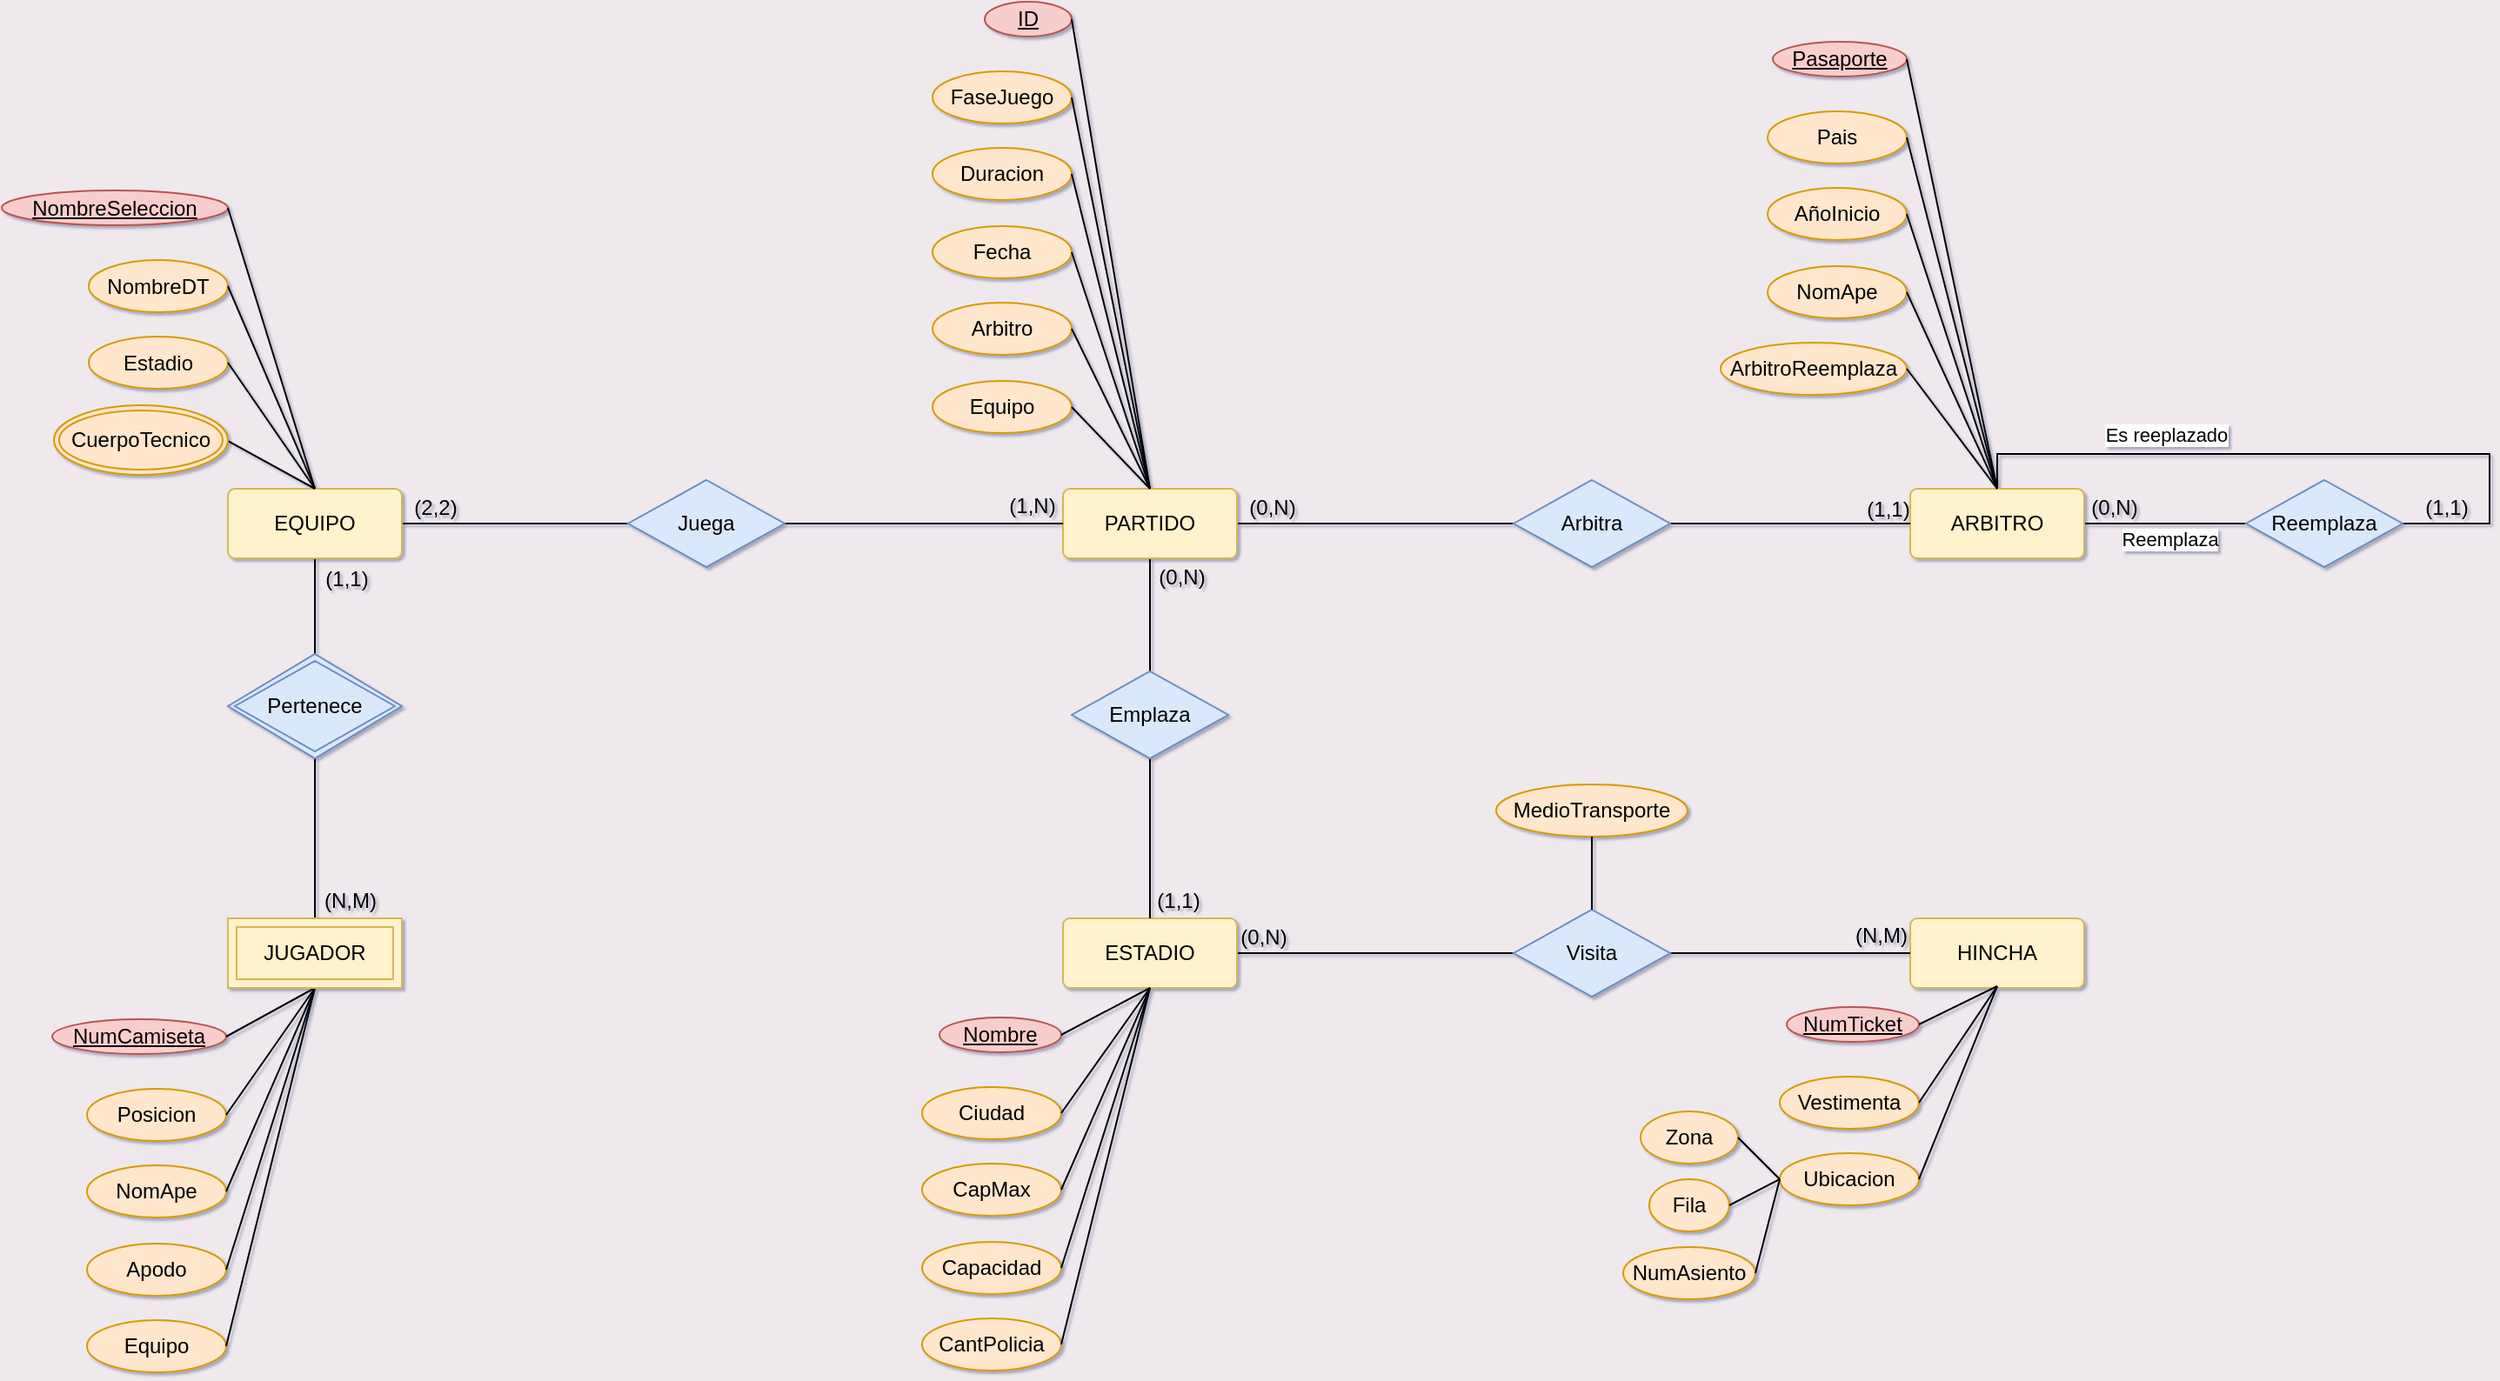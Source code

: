 <mxfile version="28.2.5">
  <diagram name="Página-1" id="hmPzd6-MISRAv3zJ79Oc">
    <mxGraphModel dx="868" dy="498" grid="1" gridSize="10" guides="1" tooltips="1" connect="1" arrows="1" fold="1" page="1" pageScale="1" pageWidth="1654" pageHeight="1169" background="light-dark(#efe9ee, #121212)" math="0" shadow="1">
      <root>
        <mxCell id="0" />
        <mxCell id="1" parent="0" />
        <mxCell id="b1jiOyI4bibXz9lMUhJJ-25" style="edgeStyle=orthogonalEdgeStyle;rounded=0;orthogonalLoop=1;jettySize=auto;html=1;entryX=0;entryY=0.5;entryDx=0;entryDy=0;endArrow=none;endFill=0;" edge="1" parent="1" source="b1jiOyI4bibXz9lMUhJJ-1" target="b1jiOyI4bibXz9lMUhJJ-8">
          <mxGeometry relative="1" as="geometry" />
        </mxCell>
        <mxCell id="b1jiOyI4bibXz9lMUhJJ-118" value="Reemplaza" style="edgeLabel;html=1;align=center;verticalAlign=middle;resizable=0;points=[];" vertex="1" connectable="0" parent="b1jiOyI4bibXz9lMUhJJ-25">
          <mxGeometry x="0.044" relative="1" as="geometry">
            <mxPoint y="9" as="offset" />
          </mxGeometry>
        </mxCell>
        <mxCell id="b1jiOyI4bibXz9lMUhJJ-1" value="ARBITRO" style="rounded=1;arcSize=10;whiteSpace=wrap;html=1;align=center;fillColor=#fff2cc;strokeColor=#d6b656;" vertex="1" parent="1">
          <mxGeometry x="1197" y="490" width="100" height="40" as="geometry" />
        </mxCell>
        <mxCell id="b1jiOyI4bibXz9lMUhJJ-14" style="edgeStyle=orthogonalEdgeStyle;rounded=0;orthogonalLoop=1;jettySize=auto;html=1;entryX=0;entryY=0.5;entryDx=0;entryDy=0;endArrow=none;endFill=0;" edge="1" parent="1" source="b1jiOyI4bibXz9lMUhJJ-4" target="b1jiOyI4bibXz9lMUhJJ-10">
          <mxGeometry relative="1" as="geometry" />
        </mxCell>
        <mxCell id="b1jiOyI4bibXz9lMUhJJ-21" style="edgeStyle=orthogonalEdgeStyle;rounded=0;orthogonalLoop=1;jettySize=auto;html=1;entryX=0.5;entryY=0;entryDx=0;entryDy=0;endArrow=none;endFill=0;" edge="1" parent="1" source="b1jiOyI4bibXz9lMUhJJ-4">
          <mxGeometry relative="1" as="geometry">
            <mxPoint x="280" y="585" as="targetPoint" />
          </mxGeometry>
        </mxCell>
        <mxCell id="b1jiOyI4bibXz9lMUhJJ-4" value="EQUIPO" style="rounded=1;arcSize=10;whiteSpace=wrap;html=1;align=center;fillColor=#fff2cc;strokeColor=#d6b656;" vertex="1" parent="1">
          <mxGeometry x="230" y="490" width="100" height="40" as="geometry" />
        </mxCell>
        <mxCell id="b1jiOyI4bibXz9lMUhJJ-5" value="HINCHA" style="rounded=1;arcSize=10;whiteSpace=wrap;html=1;align=center;fillColor=#fff2cc;strokeColor=#d6b656;" vertex="1" parent="1">
          <mxGeometry x="1197" y="737" width="100" height="40" as="geometry" />
        </mxCell>
        <mxCell id="b1jiOyI4bibXz9lMUhJJ-17" style="edgeStyle=orthogonalEdgeStyle;rounded=0;orthogonalLoop=1;jettySize=auto;html=1;entryX=0;entryY=0.5;entryDx=0;entryDy=0;endArrow=none;endFill=0;" edge="1" parent="1" source="b1jiOyI4bibXz9lMUhJJ-6" target="b1jiOyI4bibXz9lMUhJJ-11">
          <mxGeometry relative="1" as="geometry" />
        </mxCell>
        <mxCell id="b1jiOyI4bibXz9lMUhJJ-19" style="edgeStyle=orthogonalEdgeStyle;rounded=0;orthogonalLoop=1;jettySize=auto;html=1;endArrow=none;endFill=0;" edge="1" parent="1" source="b1jiOyI4bibXz9lMUhJJ-6" target="b1jiOyI4bibXz9lMUhJJ-13">
          <mxGeometry relative="1" as="geometry" />
        </mxCell>
        <mxCell id="b1jiOyI4bibXz9lMUhJJ-6" value="PARTIDO" style="rounded=1;arcSize=10;whiteSpace=wrap;html=1;align=center;fillColor=#fff2cc;strokeColor=#d6b656;" vertex="1" parent="1">
          <mxGeometry x="710" y="490" width="100" height="40" as="geometry" />
        </mxCell>
        <mxCell id="b1jiOyI4bibXz9lMUhJJ-23" style="edgeStyle=orthogonalEdgeStyle;rounded=0;orthogonalLoop=1;jettySize=auto;html=1;entryX=0;entryY=0.5;entryDx=0;entryDy=0;endArrow=none;endFill=0;" edge="1" parent="1" source="b1jiOyI4bibXz9lMUhJJ-7" target="b1jiOyI4bibXz9lMUhJJ-9">
          <mxGeometry relative="1" as="geometry" />
        </mxCell>
        <mxCell id="b1jiOyI4bibXz9lMUhJJ-7" value="ESTADIO" style="rounded=1;arcSize=10;whiteSpace=wrap;html=1;align=center;fillColor=#fff2cc;strokeColor=#d6b656;" vertex="1" parent="1">
          <mxGeometry x="710" y="737" width="100" height="40" as="geometry" />
        </mxCell>
        <mxCell id="b1jiOyI4bibXz9lMUhJJ-26" style="edgeStyle=orthogonalEdgeStyle;rounded=0;orthogonalLoop=1;jettySize=auto;html=1;entryX=0.5;entryY=0;entryDx=0;entryDy=0;exitX=1;exitY=0.5;exitDx=0;exitDy=0;endArrow=none;endFill=0;" edge="1" parent="1" source="b1jiOyI4bibXz9lMUhJJ-8" target="b1jiOyI4bibXz9lMUhJJ-1">
          <mxGeometry relative="1" as="geometry">
            <Array as="points">
              <mxPoint x="1530" y="510" />
              <mxPoint x="1530" y="470" />
              <mxPoint x="1247" y="470" />
            </Array>
          </mxGeometry>
        </mxCell>
        <mxCell id="b1jiOyI4bibXz9lMUhJJ-119" value="Es reeplazado" style="edgeLabel;html=1;align=center;verticalAlign=middle;resizable=0;points=[];" vertex="1" connectable="0" parent="b1jiOyI4bibXz9lMUhJJ-26">
          <mxGeometry x="0.344" y="-2" relative="1" as="geometry">
            <mxPoint x="-12" y="-9" as="offset" />
          </mxGeometry>
        </mxCell>
        <mxCell id="b1jiOyI4bibXz9lMUhJJ-8" value="Reemplaza" style="shape=rhombus;perimeter=rhombusPerimeter;whiteSpace=wrap;html=1;align=center;fillColor=#dae8fc;strokeColor=#6c8ebf;" vertex="1" parent="1">
          <mxGeometry x="1390" y="485" width="90" height="50" as="geometry" />
        </mxCell>
        <mxCell id="b1jiOyI4bibXz9lMUhJJ-24" style="edgeStyle=orthogonalEdgeStyle;rounded=0;orthogonalLoop=1;jettySize=auto;html=1;entryX=0;entryY=0.5;entryDx=0;entryDy=0;endArrow=none;endFill=0;" edge="1" parent="1" source="b1jiOyI4bibXz9lMUhJJ-9" target="b1jiOyI4bibXz9lMUhJJ-5">
          <mxGeometry relative="1" as="geometry" />
        </mxCell>
        <mxCell id="b1jiOyI4bibXz9lMUhJJ-9" value="Visita" style="shape=rhombus;perimeter=rhombusPerimeter;whiteSpace=wrap;html=1;align=center;fillColor=#dae8fc;strokeColor=#6c8ebf;" vertex="1" parent="1">
          <mxGeometry x="969" y="732" width="90" height="50" as="geometry" />
        </mxCell>
        <mxCell id="b1jiOyI4bibXz9lMUhJJ-15" style="edgeStyle=orthogonalEdgeStyle;rounded=0;orthogonalLoop=1;jettySize=auto;html=1;entryX=0;entryY=0.5;entryDx=0;entryDy=0;endArrow=none;endFill=0;" edge="1" parent="1" source="b1jiOyI4bibXz9lMUhJJ-10" target="b1jiOyI4bibXz9lMUhJJ-6">
          <mxGeometry relative="1" as="geometry" />
        </mxCell>
        <mxCell id="b1jiOyI4bibXz9lMUhJJ-10" value="Juega" style="shape=rhombus;perimeter=rhombusPerimeter;whiteSpace=wrap;html=1;align=center;fillColor=#dae8fc;strokeColor=#6c8ebf;" vertex="1" parent="1">
          <mxGeometry x="460" y="485" width="90" height="50" as="geometry" />
        </mxCell>
        <mxCell id="b1jiOyI4bibXz9lMUhJJ-18" style="edgeStyle=orthogonalEdgeStyle;rounded=0;orthogonalLoop=1;jettySize=auto;html=1;endArrow=none;endFill=0;" edge="1" parent="1" source="b1jiOyI4bibXz9lMUhJJ-11" target="b1jiOyI4bibXz9lMUhJJ-1">
          <mxGeometry relative="1" as="geometry" />
        </mxCell>
        <mxCell id="b1jiOyI4bibXz9lMUhJJ-11" value="Arbitra" style="shape=rhombus;perimeter=rhombusPerimeter;whiteSpace=wrap;html=1;align=center;fillColor=#dae8fc;strokeColor=#6c8ebf;" vertex="1" parent="1">
          <mxGeometry x="969" y="485" width="90" height="50" as="geometry" />
        </mxCell>
        <mxCell id="b1jiOyI4bibXz9lMUhJJ-22" style="edgeStyle=orthogonalEdgeStyle;rounded=0;orthogonalLoop=1;jettySize=auto;html=1;entryX=0.5;entryY=0;entryDx=0;entryDy=0;endArrow=none;endFill=0;" edge="1" parent="1">
          <mxGeometry relative="1" as="geometry">
            <mxPoint x="280" y="635" as="sourcePoint" />
            <mxPoint x="280" y="737" as="targetPoint" />
          </mxGeometry>
        </mxCell>
        <mxCell id="b1jiOyI4bibXz9lMUhJJ-20" style="edgeStyle=orthogonalEdgeStyle;rounded=0;orthogonalLoop=1;jettySize=auto;html=1;endArrow=none;endFill=0;" edge="1" parent="1" source="b1jiOyI4bibXz9lMUhJJ-13" target="b1jiOyI4bibXz9lMUhJJ-7">
          <mxGeometry relative="1" as="geometry" />
        </mxCell>
        <mxCell id="b1jiOyI4bibXz9lMUhJJ-13" value="Emplaza" style="shape=rhombus;perimeter=rhombusPerimeter;whiteSpace=wrap;html=1;align=center;fillColor=#dae8fc;strokeColor=#6c8ebf;" vertex="1" parent="1">
          <mxGeometry x="715" y="595" width="90" height="50" as="geometry" />
        </mxCell>
        <mxCell id="b1jiOyI4bibXz9lMUhJJ-27" value="ID" style="ellipse;whiteSpace=wrap;html=1;align=center;fontStyle=4;fillColor=#f8cecc;strokeColor=#b85450;" vertex="1" parent="1">
          <mxGeometry x="665" y="210" width="50" height="20" as="geometry" />
        </mxCell>
        <mxCell id="b1jiOyI4bibXz9lMUhJJ-28" value="Duracion" style="ellipse;whiteSpace=wrap;html=1;align=center;fillColor=#ffe6cc;strokeColor=#d79b00;" vertex="1" parent="1">
          <mxGeometry x="635" y="294" width="80" height="30" as="geometry" />
        </mxCell>
        <mxCell id="b1jiOyI4bibXz9lMUhJJ-29" value="FaseJuego" style="ellipse;whiteSpace=wrap;html=1;align=center;fillColor=#ffe6cc;strokeColor=#d79b00;" vertex="1" parent="1">
          <mxGeometry x="635" y="250" width="80" height="30" as="geometry" />
        </mxCell>
        <mxCell id="b1jiOyI4bibXz9lMUhJJ-30" value="Fecha" style="ellipse;whiteSpace=wrap;html=1;align=center;fillColor=#ffe6cc;strokeColor=#d79b00;" vertex="1" parent="1">
          <mxGeometry x="635" y="339" width="80" height="30" as="geometry" />
        </mxCell>
        <mxCell id="b1jiOyI4bibXz9lMUhJJ-32" value="Arbitro" style="ellipse;whiteSpace=wrap;html=1;align=center;fillColor=#ffe6cc;strokeColor=#d79b00;" vertex="1" parent="1">
          <mxGeometry x="635" y="383" width="80" height="30" as="geometry" />
        </mxCell>
        <mxCell id="b1jiOyI4bibXz9lMUhJJ-33" value="Equipo" style="ellipse;whiteSpace=wrap;html=1;align=center;fillColor=#ffe6cc;strokeColor=#d79b00;" vertex="1" parent="1">
          <mxGeometry x="635" y="428" width="80" height="30" as="geometry" />
        </mxCell>
        <mxCell id="b1jiOyI4bibXz9lMUhJJ-35" value="" style="endArrow=none;html=1;rounded=0;exitX=1;exitY=0.5;exitDx=0;exitDy=0;entryX=0.5;entryY=0;entryDx=0;entryDy=0;" edge="1" parent="1" source="b1jiOyI4bibXz9lMUhJJ-27" target="b1jiOyI4bibXz9lMUhJJ-6">
          <mxGeometry relative="1" as="geometry">
            <mxPoint x="780" y="550" as="sourcePoint" />
            <mxPoint x="940" y="550" as="targetPoint" />
          </mxGeometry>
        </mxCell>
        <mxCell id="b1jiOyI4bibXz9lMUhJJ-38" value="" style="endArrow=none;html=1;rounded=0;exitX=1;exitY=0.5;exitDx=0;exitDy=0;entryX=0.5;entryY=0;entryDx=0;entryDy=0;" edge="1" parent="1" source="b1jiOyI4bibXz9lMUhJJ-29" target="b1jiOyI4bibXz9lMUhJJ-6">
          <mxGeometry relative="1" as="geometry">
            <mxPoint x="730" y="340" as="sourcePoint" />
            <mxPoint x="775" y="610" as="targetPoint" />
          </mxGeometry>
        </mxCell>
        <mxCell id="b1jiOyI4bibXz9lMUhJJ-39" value="" style="endArrow=none;html=1;rounded=0;exitX=1;exitY=0.5;exitDx=0;exitDy=0;entryX=0.5;entryY=0;entryDx=0;entryDy=0;" edge="1" parent="1" source="b1jiOyI4bibXz9lMUhJJ-28" target="b1jiOyI4bibXz9lMUhJJ-6">
          <mxGeometry relative="1" as="geometry">
            <mxPoint x="790" y="360" as="sourcePoint" />
            <mxPoint x="835" y="630" as="targetPoint" />
          </mxGeometry>
        </mxCell>
        <mxCell id="b1jiOyI4bibXz9lMUhJJ-40" value="" style="endArrow=none;html=1;rounded=0;exitX=1;exitY=0.5;exitDx=0;exitDy=0;entryX=0.5;entryY=0;entryDx=0;entryDy=0;" edge="1" parent="1" source="b1jiOyI4bibXz9lMUhJJ-30" target="b1jiOyI4bibXz9lMUhJJ-6">
          <mxGeometry relative="1" as="geometry">
            <mxPoint x="770" y="390" as="sourcePoint" />
            <mxPoint x="815" y="660" as="targetPoint" />
          </mxGeometry>
        </mxCell>
        <mxCell id="b1jiOyI4bibXz9lMUhJJ-41" value="" style="endArrow=none;html=1;rounded=0;exitX=1;exitY=0.5;exitDx=0;exitDy=0;entryX=0.5;entryY=0;entryDx=0;entryDy=0;" edge="1" parent="1" source="b1jiOyI4bibXz9lMUhJJ-32" target="b1jiOyI4bibXz9lMUhJJ-6">
          <mxGeometry relative="1" as="geometry">
            <mxPoint x="790" y="430" as="sourcePoint" />
            <mxPoint x="835" y="700" as="targetPoint" />
          </mxGeometry>
        </mxCell>
        <mxCell id="b1jiOyI4bibXz9lMUhJJ-42" value="" style="endArrow=none;html=1;rounded=0;exitX=1;exitY=0.5;exitDx=0;exitDy=0;" edge="1" parent="1" source="b1jiOyI4bibXz9lMUhJJ-33">
          <mxGeometry relative="1" as="geometry">
            <mxPoint x="770" y="370" as="sourcePoint" />
            <mxPoint x="760" y="490" as="targetPoint" />
          </mxGeometry>
        </mxCell>
        <mxCell id="b1jiOyI4bibXz9lMUhJJ-44" value="Pasaporte" style="ellipse;whiteSpace=wrap;html=1;align=center;fontStyle=4;fillColor=#f8cecc;strokeColor=#b85450;" vertex="1" parent="1">
          <mxGeometry x="1118" y="233" width="77" height="20" as="geometry" />
        </mxCell>
        <mxCell id="b1jiOyI4bibXz9lMUhJJ-45" value="AñoInicio" style="ellipse;whiteSpace=wrap;html=1;align=center;fillColor=#ffe6cc;strokeColor=#d79b00;" vertex="1" parent="1">
          <mxGeometry x="1115" y="317" width="80" height="30" as="geometry" />
        </mxCell>
        <mxCell id="b1jiOyI4bibXz9lMUhJJ-46" value="Pais" style="ellipse;whiteSpace=wrap;html=1;align=center;fillColor=#ffe6cc;strokeColor=#d79b00;" vertex="1" parent="1">
          <mxGeometry x="1115" y="273" width="80" height="30" as="geometry" />
        </mxCell>
        <mxCell id="b1jiOyI4bibXz9lMUhJJ-47" value="NomApe" style="ellipse;whiteSpace=wrap;html=1;align=center;fillColor=#ffe6cc;strokeColor=#d79b00;" vertex="1" parent="1">
          <mxGeometry x="1115" y="362" width="80" height="30" as="geometry" />
        </mxCell>
        <mxCell id="b1jiOyI4bibXz9lMUhJJ-48" value="ArbitroReemplaza" style="ellipse;whiteSpace=wrap;html=1;align=center;fillColor=#ffe6cc;strokeColor=#d79b00;" vertex="1" parent="1">
          <mxGeometry x="1088" y="406" width="107" height="30" as="geometry" />
        </mxCell>
        <mxCell id="b1jiOyI4bibXz9lMUhJJ-50" value="" style="endArrow=none;html=1;rounded=0;exitX=1;exitY=0.5;exitDx=0;exitDy=0;entryX=0.5;entryY=0;entryDx=0;entryDy=0;" edge="1" parent="1" source="b1jiOyI4bibXz9lMUhJJ-44" target="b1jiOyI4bibXz9lMUhJJ-1">
          <mxGeometry relative="1" as="geometry">
            <mxPoint x="1262" y="540" as="sourcePoint" />
            <mxPoint x="1242" y="480" as="targetPoint" />
          </mxGeometry>
        </mxCell>
        <mxCell id="b1jiOyI4bibXz9lMUhJJ-51" value="" style="endArrow=none;html=1;rounded=0;exitX=1;exitY=0.5;exitDx=0;exitDy=0;entryX=0.5;entryY=0;entryDx=0;entryDy=0;" edge="1" parent="1" source="b1jiOyI4bibXz9lMUhJJ-46" target="b1jiOyI4bibXz9lMUhJJ-1">
          <mxGeometry relative="1" as="geometry">
            <mxPoint x="1212" y="330" as="sourcePoint" />
            <mxPoint x="1242" y="480" as="targetPoint" />
          </mxGeometry>
        </mxCell>
        <mxCell id="b1jiOyI4bibXz9lMUhJJ-52" value="" style="endArrow=none;html=1;rounded=0;exitX=1;exitY=0.5;exitDx=0;exitDy=0;entryX=0.5;entryY=0;entryDx=0;entryDy=0;" edge="1" parent="1" source="b1jiOyI4bibXz9lMUhJJ-45" target="b1jiOyI4bibXz9lMUhJJ-1">
          <mxGeometry relative="1" as="geometry">
            <mxPoint x="1272" y="350" as="sourcePoint" />
            <mxPoint x="1250" y="490" as="targetPoint" />
          </mxGeometry>
        </mxCell>
        <mxCell id="b1jiOyI4bibXz9lMUhJJ-53" value="" style="endArrow=none;html=1;rounded=0;exitX=1;exitY=0.5;exitDx=0;exitDy=0;entryX=0.5;entryY=0;entryDx=0;entryDy=0;" edge="1" parent="1" source="b1jiOyI4bibXz9lMUhJJ-47" target="b1jiOyI4bibXz9lMUhJJ-1">
          <mxGeometry relative="1" as="geometry">
            <mxPoint x="1252" y="380" as="sourcePoint" />
            <mxPoint x="1250" y="490" as="targetPoint" />
          </mxGeometry>
        </mxCell>
        <mxCell id="b1jiOyI4bibXz9lMUhJJ-54" value="" style="endArrow=none;html=1;rounded=0;exitX=1;exitY=0.5;exitDx=0;exitDy=0;entryX=0.5;entryY=0;entryDx=0;entryDy=0;" edge="1" parent="1" source="b1jiOyI4bibXz9lMUhJJ-48" target="b1jiOyI4bibXz9lMUhJJ-1">
          <mxGeometry relative="1" as="geometry">
            <mxPoint x="1272" y="420" as="sourcePoint" />
            <mxPoint x="1250" y="490" as="targetPoint" />
          </mxGeometry>
        </mxCell>
        <mxCell id="b1jiOyI4bibXz9lMUhJJ-56" value="NombreSeleccion" style="ellipse;whiteSpace=wrap;html=1;align=center;fontStyle=4;fillColor=#f8cecc;strokeColor=#b85450;" vertex="1" parent="1">
          <mxGeometry x="100" y="318.5" width="130" height="20" as="geometry" />
        </mxCell>
        <mxCell id="b1jiOyI4bibXz9lMUhJJ-57" value="Estadio" style="ellipse;whiteSpace=wrap;html=1;align=center;fillColor=#ffe6cc;strokeColor=#d79b00;" vertex="1" parent="1">
          <mxGeometry x="150" y="402.5" width="80" height="30" as="geometry" />
        </mxCell>
        <mxCell id="b1jiOyI4bibXz9lMUhJJ-58" value="NombreDT" style="ellipse;whiteSpace=wrap;html=1;align=center;fillColor=#ffe6cc;strokeColor=#d79b00;" vertex="1" parent="1">
          <mxGeometry x="150" y="358.5" width="80" height="30" as="geometry" />
        </mxCell>
        <mxCell id="b1jiOyI4bibXz9lMUhJJ-62" value="" style="endArrow=none;html=1;rounded=0;exitX=1;exitY=0.5;exitDx=0;exitDy=0;entryX=0.5;entryY=0;entryDx=0;entryDy=0;" edge="1" parent="1" source="b1jiOyI4bibXz9lMUhJJ-56" target="b1jiOyI4bibXz9lMUhJJ-4">
          <mxGeometry relative="1" as="geometry">
            <mxPoint x="325" y="500" as="sourcePoint" />
            <mxPoint x="305" y="440" as="targetPoint" />
          </mxGeometry>
        </mxCell>
        <mxCell id="b1jiOyI4bibXz9lMUhJJ-63" value="" style="endArrow=none;html=1;rounded=0;exitX=1;exitY=0.5;exitDx=0;exitDy=0;entryX=0.5;entryY=0;entryDx=0;entryDy=0;" edge="1" parent="1" source="b1jiOyI4bibXz9lMUhJJ-58" target="b1jiOyI4bibXz9lMUhJJ-4">
          <mxGeometry relative="1" as="geometry">
            <mxPoint x="275" y="290" as="sourcePoint" />
            <mxPoint x="300" y="470" as="targetPoint" />
          </mxGeometry>
        </mxCell>
        <mxCell id="b1jiOyI4bibXz9lMUhJJ-64" value="" style="endArrow=none;html=1;rounded=0;exitX=1;exitY=0.5;exitDx=0;exitDy=0;entryX=0.5;entryY=0;entryDx=0;entryDy=0;" edge="1" parent="1" source="b1jiOyI4bibXz9lMUhJJ-57" target="b1jiOyI4bibXz9lMUhJJ-4">
          <mxGeometry relative="1" as="geometry">
            <mxPoint x="335" y="310" as="sourcePoint" />
            <mxPoint x="305" y="440" as="targetPoint" />
          </mxGeometry>
        </mxCell>
        <mxCell id="b1jiOyI4bibXz9lMUhJJ-65" value="" style="endArrow=none;html=1;rounded=0;exitX=1;exitY=0.5;exitDx=0;exitDy=0;entryX=0.5;entryY=0;entryDx=0;entryDy=0;" edge="1" parent="1" target="b1jiOyI4bibXz9lMUhJJ-4">
          <mxGeometry relative="1" as="geometry">
            <mxPoint x="230" y="462.5" as="sourcePoint" />
            <mxPoint x="305" y="440" as="targetPoint" />
          </mxGeometry>
        </mxCell>
        <mxCell id="b1jiOyI4bibXz9lMUhJJ-68" value="NumCamiseta" style="ellipse;whiteSpace=wrap;html=1;align=center;fontStyle=4;fillColor=#f8cecc;strokeColor=#b85450;" vertex="1" parent="1">
          <mxGeometry x="129" y="795" width="100" height="20" as="geometry" />
        </mxCell>
        <mxCell id="b1jiOyI4bibXz9lMUhJJ-69" value="NomApe" style="ellipse;whiteSpace=wrap;html=1;align=center;fillColor=#ffe6cc;strokeColor=#d79b00;" vertex="1" parent="1">
          <mxGeometry x="149" y="879" width="80" height="30" as="geometry" />
        </mxCell>
        <mxCell id="b1jiOyI4bibXz9lMUhJJ-70" value="Posicion" style="ellipse;whiteSpace=wrap;html=1;align=center;fillColor=#ffe6cc;strokeColor=#d79b00;" vertex="1" parent="1">
          <mxGeometry x="149" y="835" width="80" height="30" as="geometry" />
        </mxCell>
        <mxCell id="b1jiOyI4bibXz9lMUhJJ-71" value="Apodo" style="ellipse;whiteSpace=wrap;html=1;align=center;fillColor=#ffe6cc;strokeColor=#d79b00;" vertex="1" parent="1">
          <mxGeometry x="149" y="924" width="80" height="30" as="geometry" />
        </mxCell>
        <mxCell id="b1jiOyI4bibXz9lMUhJJ-72" value="Equipo" style="ellipse;whiteSpace=wrap;html=1;align=center;fillColor=#ffe6cc;strokeColor=#d79b00;" vertex="1" parent="1">
          <mxGeometry x="149" y="968" width="80" height="30" as="geometry" />
        </mxCell>
        <mxCell id="b1jiOyI4bibXz9lMUhJJ-74" value="" style="endArrow=none;html=1;rounded=0;exitX=1;exitY=0.5;exitDx=0;exitDy=0;entryX=0.5;entryY=1;entryDx=0;entryDy=0;" edge="1" parent="1" source="b1jiOyI4bibXz9lMUhJJ-68">
          <mxGeometry relative="1" as="geometry">
            <mxPoint x="265" y="1276" as="sourcePoint" />
            <mxPoint x="280" y="777" as="targetPoint" />
          </mxGeometry>
        </mxCell>
        <mxCell id="b1jiOyI4bibXz9lMUhJJ-75" value="" style="endArrow=none;html=1;rounded=0;exitX=1;exitY=0.5;exitDx=0;exitDy=0;entryX=0.5;entryY=1;entryDx=0;entryDy=0;" edge="1" parent="1" source="b1jiOyI4bibXz9lMUhJJ-70">
          <mxGeometry relative="1" as="geometry">
            <mxPoint x="215" y="1066" as="sourcePoint" />
            <mxPoint x="280" y="777" as="targetPoint" />
          </mxGeometry>
        </mxCell>
        <mxCell id="b1jiOyI4bibXz9lMUhJJ-76" value="" style="endArrow=none;html=1;rounded=0;exitX=1;exitY=0.5;exitDx=0;exitDy=0;entryX=0.5;entryY=1;entryDx=0;entryDy=0;" edge="1" parent="1" source="b1jiOyI4bibXz9lMUhJJ-69">
          <mxGeometry relative="1" as="geometry">
            <mxPoint x="275" y="1086" as="sourcePoint" />
            <mxPoint x="280" y="777" as="targetPoint" />
          </mxGeometry>
        </mxCell>
        <mxCell id="b1jiOyI4bibXz9lMUhJJ-77" value="" style="endArrow=none;html=1;rounded=0;exitX=1;exitY=0.5;exitDx=0;exitDy=0;entryX=0.5;entryY=1;entryDx=0;entryDy=0;" edge="1" parent="1" source="b1jiOyI4bibXz9lMUhJJ-71">
          <mxGeometry relative="1" as="geometry">
            <mxPoint x="255" y="1116" as="sourcePoint" />
            <mxPoint x="280" y="777" as="targetPoint" />
          </mxGeometry>
        </mxCell>
        <mxCell id="b1jiOyI4bibXz9lMUhJJ-78" value="" style="endArrow=none;html=1;rounded=0;exitX=1;exitY=0.5;exitDx=0;exitDy=0;entryX=0.5;entryY=1;entryDx=0;entryDy=0;" edge="1" parent="1" source="b1jiOyI4bibXz9lMUhJJ-72">
          <mxGeometry relative="1" as="geometry">
            <mxPoint x="275" y="1156" as="sourcePoint" />
            <mxPoint x="280" y="777" as="targetPoint" />
          </mxGeometry>
        </mxCell>
        <mxCell id="b1jiOyI4bibXz9lMUhJJ-80" value="Nombre" style="ellipse;whiteSpace=wrap;html=1;align=center;fontStyle=4;fillColor=#f8cecc;strokeColor=#b85450;" vertex="1" parent="1">
          <mxGeometry x="639" y="794" width="70" height="20" as="geometry" />
        </mxCell>
        <mxCell id="b1jiOyI4bibXz9lMUhJJ-81" value="CapMax" style="ellipse;whiteSpace=wrap;html=1;align=center;fillColor=#ffe6cc;strokeColor=#d79b00;" vertex="1" parent="1">
          <mxGeometry x="629" y="878" width="80" height="30" as="geometry" />
        </mxCell>
        <mxCell id="b1jiOyI4bibXz9lMUhJJ-82" value="Ciudad" style="ellipse;whiteSpace=wrap;html=1;align=center;fillColor=#ffe6cc;strokeColor=#d79b00;" vertex="1" parent="1">
          <mxGeometry x="629" y="834" width="80" height="30" as="geometry" />
        </mxCell>
        <mxCell id="b1jiOyI4bibXz9lMUhJJ-83" value="Capacidad" style="ellipse;whiteSpace=wrap;html=1;align=center;fillColor=#ffe6cc;strokeColor=#d79b00;" vertex="1" parent="1">
          <mxGeometry x="629" y="923" width="80" height="30" as="geometry" />
        </mxCell>
        <mxCell id="b1jiOyI4bibXz9lMUhJJ-84" value="CantPolicia" style="ellipse;whiteSpace=wrap;html=1;align=center;fillColor=#ffe6cc;strokeColor=#d79b00;" vertex="1" parent="1">
          <mxGeometry x="629" y="967" width="80" height="30" as="geometry" />
        </mxCell>
        <mxCell id="b1jiOyI4bibXz9lMUhJJ-85" value="" style="endArrow=none;html=1;rounded=0;exitX=1;exitY=0.5;exitDx=0;exitDy=0;entryX=0.5;entryY=1;entryDx=0;entryDy=0;" edge="1" parent="1" source="b1jiOyI4bibXz9lMUhJJ-80" target="b1jiOyI4bibXz9lMUhJJ-7">
          <mxGeometry relative="1" as="geometry">
            <mxPoint x="745" y="1275" as="sourcePoint" />
            <mxPoint x="760" y="776" as="targetPoint" />
          </mxGeometry>
        </mxCell>
        <mxCell id="b1jiOyI4bibXz9lMUhJJ-86" value="" style="endArrow=none;html=1;rounded=0;exitX=1;exitY=0.5;exitDx=0;exitDy=0;entryX=0.5;entryY=1;entryDx=0;entryDy=0;" edge="1" parent="1" source="b1jiOyI4bibXz9lMUhJJ-82" target="b1jiOyI4bibXz9lMUhJJ-7">
          <mxGeometry relative="1" as="geometry">
            <mxPoint x="695" y="1065" as="sourcePoint" />
            <mxPoint x="760" y="776" as="targetPoint" />
          </mxGeometry>
        </mxCell>
        <mxCell id="b1jiOyI4bibXz9lMUhJJ-87" value="" style="endArrow=none;html=1;rounded=0;exitX=1;exitY=0.5;exitDx=0;exitDy=0;entryX=0.5;entryY=1;entryDx=0;entryDy=0;" edge="1" parent="1" source="b1jiOyI4bibXz9lMUhJJ-81" target="b1jiOyI4bibXz9lMUhJJ-7">
          <mxGeometry relative="1" as="geometry">
            <mxPoint x="755" y="1085" as="sourcePoint" />
            <mxPoint x="760" y="776" as="targetPoint" />
          </mxGeometry>
        </mxCell>
        <mxCell id="b1jiOyI4bibXz9lMUhJJ-88" value="" style="endArrow=none;html=1;rounded=0;exitX=1;exitY=0.5;exitDx=0;exitDy=0;entryX=0.5;entryY=1;entryDx=0;entryDy=0;" edge="1" parent="1" source="b1jiOyI4bibXz9lMUhJJ-83" target="b1jiOyI4bibXz9lMUhJJ-7">
          <mxGeometry relative="1" as="geometry">
            <mxPoint x="735" y="1115" as="sourcePoint" />
            <mxPoint x="760" y="776" as="targetPoint" />
          </mxGeometry>
        </mxCell>
        <mxCell id="b1jiOyI4bibXz9lMUhJJ-89" value="" style="endArrow=none;html=1;rounded=0;exitX=1;exitY=0.5;exitDx=0;exitDy=0;entryX=0.5;entryY=1;entryDx=0;entryDy=0;" edge="1" parent="1" source="b1jiOyI4bibXz9lMUhJJ-84" target="b1jiOyI4bibXz9lMUhJJ-7">
          <mxGeometry relative="1" as="geometry">
            <mxPoint x="755" y="1155" as="sourcePoint" />
            <mxPoint x="760" y="776" as="targetPoint" />
          </mxGeometry>
        </mxCell>
        <mxCell id="b1jiOyI4bibXz9lMUhJJ-90" value="NumTicket" style="ellipse;whiteSpace=wrap;html=1;align=center;fontStyle=4;fillColor=#f8cecc;strokeColor=#b85450;" vertex="1" parent="1">
          <mxGeometry x="1126" y="788" width="76" height="20" as="geometry" />
        </mxCell>
        <mxCell id="b1jiOyI4bibXz9lMUhJJ-91" value="Ubicacion" style="ellipse;whiteSpace=wrap;html=1;align=center;fillColor=#ffe6cc;strokeColor=#d79b00;" vertex="1" parent="1">
          <mxGeometry x="1122" y="872" width="80" height="30" as="geometry" />
        </mxCell>
        <mxCell id="b1jiOyI4bibXz9lMUhJJ-92" value="Vestimenta" style="ellipse;whiteSpace=wrap;html=1;align=center;fillColor=#ffe6cc;strokeColor=#d79b00;" vertex="1" parent="1">
          <mxGeometry x="1122" y="828" width="80" height="30" as="geometry" />
        </mxCell>
        <mxCell id="b1jiOyI4bibXz9lMUhJJ-93" value="Zona" style="ellipse;whiteSpace=wrap;html=1;align=center;fillColor=#ffe6cc;strokeColor=#d79b00;" vertex="1" parent="1">
          <mxGeometry x="1042" y="848" width="56" height="30" as="geometry" />
        </mxCell>
        <mxCell id="b1jiOyI4bibXz9lMUhJJ-94" value="Fila" style="ellipse;whiteSpace=wrap;html=1;align=center;fillColor=#ffe6cc;strokeColor=#d79b00;" vertex="1" parent="1">
          <mxGeometry x="1047" y="887" width="46" height="30" as="geometry" />
        </mxCell>
        <mxCell id="b1jiOyI4bibXz9lMUhJJ-95" value="" style="endArrow=none;html=1;rounded=0;exitX=1;exitY=0.5;exitDx=0;exitDy=0;entryX=0.5;entryY=1;entryDx=0;entryDy=0;" edge="1" parent="1" source="b1jiOyI4bibXz9lMUhJJ-90">
          <mxGeometry relative="1" as="geometry">
            <mxPoint x="1232" y="1275" as="sourcePoint" />
            <mxPoint x="1247" y="776" as="targetPoint" />
          </mxGeometry>
        </mxCell>
        <mxCell id="b1jiOyI4bibXz9lMUhJJ-96" value="" style="endArrow=none;html=1;rounded=0;exitX=1;exitY=0.5;exitDx=0;exitDy=0;entryX=0.5;entryY=1;entryDx=0;entryDy=0;" edge="1" parent="1" source="b1jiOyI4bibXz9lMUhJJ-92">
          <mxGeometry relative="1" as="geometry">
            <mxPoint x="1182" y="1065" as="sourcePoint" />
            <mxPoint x="1247" y="776" as="targetPoint" />
          </mxGeometry>
        </mxCell>
        <mxCell id="b1jiOyI4bibXz9lMUhJJ-97" value="" style="endArrow=none;html=1;rounded=0;exitX=1;exitY=0.5;exitDx=0;exitDy=0;entryX=0.5;entryY=1;entryDx=0;entryDy=0;" edge="1" parent="1" source="b1jiOyI4bibXz9lMUhJJ-91">
          <mxGeometry relative="1" as="geometry">
            <mxPoint x="1242" y="1085" as="sourcePoint" />
            <mxPoint x="1247" y="776" as="targetPoint" />
          </mxGeometry>
        </mxCell>
        <mxCell id="b1jiOyI4bibXz9lMUhJJ-98" value="" style="endArrow=none;html=1;rounded=0;exitX=1;exitY=0.5;exitDx=0;exitDy=0;entryX=0;entryY=0.5;entryDx=0;entryDy=0;" edge="1" parent="1" source="b1jiOyI4bibXz9lMUhJJ-93" target="b1jiOyI4bibXz9lMUhJJ-91">
          <mxGeometry relative="1" as="geometry">
            <mxPoint x="1222" y="1115" as="sourcePoint" />
            <mxPoint x="1247" y="776" as="targetPoint" />
          </mxGeometry>
        </mxCell>
        <mxCell id="b1jiOyI4bibXz9lMUhJJ-99" value="" style="endArrow=none;html=1;rounded=0;exitX=1;exitY=0.5;exitDx=0;exitDy=0;entryX=0;entryY=0.5;entryDx=0;entryDy=0;" edge="1" parent="1" source="b1jiOyI4bibXz9lMUhJJ-94" target="b1jiOyI4bibXz9lMUhJJ-91">
          <mxGeometry relative="1" as="geometry">
            <mxPoint x="1242" y="1155" as="sourcePoint" />
            <mxPoint x="1247" y="776" as="targetPoint" />
          </mxGeometry>
        </mxCell>
        <mxCell id="b1jiOyI4bibXz9lMUhJJ-100" value="NumAsiento" style="ellipse;whiteSpace=wrap;html=1;align=center;fillColor=#ffe6cc;strokeColor=#d79b00;" vertex="1" parent="1">
          <mxGeometry x="1032" y="926" width="76" height="30" as="geometry" />
        </mxCell>
        <mxCell id="b1jiOyI4bibXz9lMUhJJ-102" value="" style="endArrow=none;html=1;rounded=0;exitX=1;exitY=0.5;exitDx=0;exitDy=0;entryX=0;entryY=0.5;entryDx=0;entryDy=0;" edge="1" parent="1" source="b1jiOyI4bibXz9lMUhJJ-100" target="b1jiOyI4bibXz9lMUhJJ-91">
          <mxGeometry relative="1" as="geometry">
            <mxPoint x="1110" y="932" as="sourcePoint" />
            <mxPoint x="1165" y="926" as="targetPoint" />
          </mxGeometry>
        </mxCell>
        <mxCell id="b1jiOyI4bibXz9lMUhJJ-103" value="(N,M)" style="text;html=1;align=center;verticalAlign=middle;resizable=0;points=[];autosize=1;strokeColor=none;fillColor=none;" vertex="1" parent="1">
          <mxGeometry x="275" y="712" width="50" height="30" as="geometry" />
        </mxCell>
        <mxCell id="b1jiOyI4bibXz9lMUhJJ-104" value="(1,1)" style="text;html=1;align=center;verticalAlign=middle;resizable=0;points=[];autosize=1;strokeColor=none;fillColor=none;" vertex="1" parent="1">
          <mxGeometry x="273" y="527" width="50" height="30" as="geometry" />
        </mxCell>
        <mxCell id="b1jiOyI4bibXz9lMUhJJ-105" value="(1,N)" style="text;html=1;align=center;verticalAlign=middle;resizable=0;points=[];autosize=1;strokeColor=none;fillColor=none;" vertex="1" parent="1">
          <mxGeometry x="667" y="485" width="50" height="30" as="geometry" />
        </mxCell>
        <mxCell id="b1jiOyI4bibXz9lMUhJJ-106" value="(2,2)" style="text;html=1;align=center;verticalAlign=middle;resizable=0;points=[];autosize=1;strokeColor=none;fillColor=none;" vertex="1" parent="1">
          <mxGeometry x="324" y="486" width="50" height="30" as="geometry" />
        </mxCell>
        <mxCell id="b1jiOyI4bibXz9lMUhJJ-107" value="(0,N)" style="text;html=1;align=center;verticalAlign=middle;resizable=0;points=[];autosize=1;strokeColor=none;fillColor=none;" vertex="1" parent="1">
          <mxGeometry x="805" y="486" width="50" height="30" as="geometry" />
        </mxCell>
        <mxCell id="b1jiOyI4bibXz9lMUhJJ-108" value="(1,1)" style="text;html=1;align=center;verticalAlign=middle;resizable=0;points=[];autosize=1;strokeColor=none;fillColor=none;" vertex="1" parent="1">
          <mxGeometry x="1159" y="487" width="50" height="30" as="geometry" />
        </mxCell>
        <mxCell id="b1jiOyI4bibXz9lMUhJJ-109" value="(1,1)" style="text;html=1;align=center;verticalAlign=middle;resizable=0;points=[];autosize=1;strokeColor=none;fillColor=none;" vertex="1" parent="1">
          <mxGeometry x="751" y="712" width="50" height="30" as="geometry" />
        </mxCell>
        <mxCell id="b1jiOyI4bibXz9lMUhJJ-110" value="(0,N)" style="text;html=1;align=center;verticalAlign=middle;resizable=0;points=[];autosize=1;strokeColor=none;fillColor=none;" vertex="1" parent="1">
          <mxGeometry x="753" y="526" width="50" height="30" as="geometry" />
        </mxCell>
        <mxCell id="b1jiOyI4bibXz9lMUhJJ-111" value="MedioTransporte" style="ellipse;whiteSpace=wrap;html=1;align=center;fillColor=#ffe6cc;strokeColor=#d79b00;" vertex="1" parent="1">
          <mxGeometry x="959" y="660" width="110" height="30" as="geometry" />
        </mxCell>
        <mxCell id="b1jiOyI4bibXz9lMUhJJ-112" style="edgeStyle=orthogonalEdgeStyle;rounded=0;orthogonalLoop=1;jettySize=auto;html=1;endArrow=none;endFill=0;exitX=0.5;exitY=1;exitDx=0;exitDy=0;entryX=0.5;entryY=0;entryDx=0;entryDy=0;" edge="1" parent="1" source="b1jiOyI4bibXz9lMUhJJ-111" target="b1jiOyI4bibXz9lMUhJJ-9">
          <mxGeometry relative="1" as="geometry">
            <mxPoint x="1110" y="720" as="sourcePoint" />
            <mxPoint x="1014" y="730" as="targetPoint" />
          </mxGeometry>
        </mxCell>
        <mxCell id="b1jiOyI4bibXz9lMUhJJ-114" value="(N,M)" style="text;html=1;align=center;verticalAlign=middle;resizable=0;points=[];autosize=1;strokeColor=none;fillColor=none;" vertex="1" parent="1">
          <mxGeometry x="1155" y="732" width="50" height="30" as="geometry" />
        </mxCell>
        <mxCell id="b1jiOyI4bibXz9lMUhJJ-115" value="(0,N)" style="text;html=1;align=center;verticalAlign=middle;resizable=0;points=[];autosize=1;strokeColor=none;fillColor=none;" vertex="1" parent="1">
          <mxGeometry x="800" y="733" width="50" height="30" as="geometry" />
        </mxCell>
        <mxCell id="b1jiOyI4bibXz9lMUhJJ-116" value="(0,N)" style="text;html=1;align=center;verticalAlign=middle;resizable=0;points=[];autosize=1;strokeColor=none;fillColor=none;" vertex="1" parent="1">
          <mxGeometry x="1289" y="486" width="50" height="30" as="geometry" />
        </mxCell>
        <mxCell id="b1jiOyI4bibXz9lMUhJJ-117" value="(1,1)" style="text;html=1;align=center;verticalAlign=middle;resizable=0;points=[];autosize=1;strokeColor=none;fillColor=none;" vertex="1" parent="1">
          <mxGeometry x="1480" y="486" width="50" height="30" as="geometry" />
        </mxCell>
        <mxCell id="b1jiOyI4bibXz9lMUhJJ-120" value="JUGADOR" style="shape=ext;margin=3;double=1;whiteSpace=wrap;html=1;align=center;fillColor=#fff2cc;strokeColor=#d6b656;" vertex="1" parent="1">
          <mxGeometry x="230" y="737" width="100" height="40" as="geometry" />
        </mxCell>
        <mxCell id="b1jiOyI4bibXz9lMUhJJ-122" value="Pertenece" style="shape=rhombus;double=1;perimeter=rhombusPerimeter;whiteSpace=wrap;html=1;align=center;fillColor=#dae8fc;strokeColor=#6c8ebf;" vertex="1" parent="1">
          <mxGeometry x="230" y="585" width="100" height="60" as="geometry" />
        </mxCell>
        <mxCell id="b1jiOyI4bibXz9lMUhJJ-123" value="CuerpoTecnico" style="ellipse;shape=doubleEllipse;margin=3;whiteSpace=wrap;html=1;align=center;fillColor=#ffe6cc;strokeColor=#d79b00;" vertex="1" parent="1">
          <mxGeometry x="130" y="442" width="100" height="40" as="geometry" />
        </mxCell>
      </root>
    </mxGraphModel>
  </diagram>
</mxfile>
